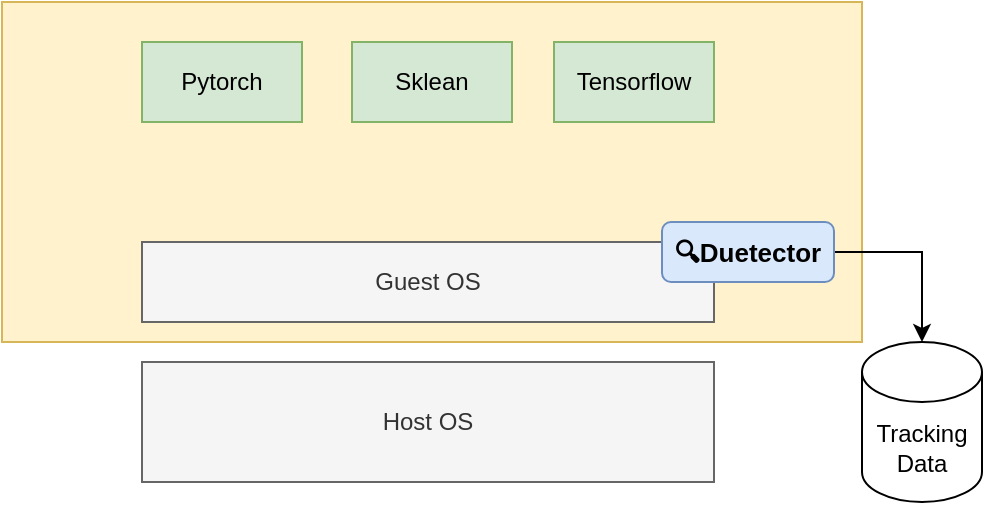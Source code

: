 <mxfile>
    <diagram id="TB0SgrbXqyBjK72jOouM" name="第 1 页">
        <mxGraphModel dx="546" dy="1296" grid="1" gridSize="10" guides="1" tooltips="1" connect="1" arrows="1" fold="1" page="1" pageScale="1" pageWidth="827" pageHeight="1169" math="0" shadow="0">
            <root>
                <mxCell id="0"/>
                <mxCell id="1" parent="0"/>
                <mxCell id="6" value="" style="rounded=0;whiteSpace=wrap;html=1;fillColor=#fff2cc;strokeColor=#d6b656;" vertex="1" parent="1">
                    <mxGeometry x="70" y="260" width="430" height="170" as="geometry"/>
                </mxCell>
                <mxCell id="2" value="Guest OS" style="rounded=0;whiteSpace=wrap;html=1;fillColor=#f5f5f5;fontColor=#333333;strokeColor=#666666;" parent="1" vertex="1">
                    <mxGeometry x="140" y="380" width="286" height="40" as="geometry"/>
                </mxCell>
                <mxCell id="3" value="Host OS" style="rounded=0;whiteSpace=wrap;html=1;fillColor=#f5f5f5;fontColor=#333333;strokeColor=#666666;" vertex="1" parent="1">
                    <mxGeometry x="140" y="440" width="286" height="60" as="geometry"/>
                </mxCell>
                <mxCell id="9" style="edgeStyle=none;html=1;exitX=1;exitY=0.5;exitDx=0;exitDy=0;entryX=0.5;entryY=0;entryDx=0;entryDy=0;entryPerimeter=0;strokeColor=default;rounded=0;" edge="1" parent="1" source="5" target="8">
                    <mxGeometry relative="1" as="geometry">
                        <Array as="points">
                            <mxPoint x="530" y="385"/>
                        </Array>
                    </mxGeometry>
                </mxCell>
                <mxCell id="5" value="🔍Duetector" style="rounded=1;whiteSpace=wrap;html=1;fillColor=#dae8fc;strokeColor=#6c8ebf;fontStyle=1;fontSize=13;" vertex="1" parent="1">
                    <mxGeometry x="400" y="370" width="86" height="30" as="geometry"/>
                </mxCell>
                <mxCell id="7" value="Pytorch" style="rounded=0;whiteSpace=wrap;html=1;fillColor=#d5e8d4;strokeColor=#82b366;" vertex="1" parent="1">
                    <mxGeometry x="140" y="280" width="80" height="40" as="geometry"/>
                </mxCell>
                <mxCell id="8" value="Tracking&lt;br&gt;Data" style="shape=cylinder3;whiteSpace=wrap;html=1;boundedLbl=1;backgroundOutline=1;size=15;" vertex="1" parent="1">
                    <mxGeometry x="500" y="430" width="60" height="80" as="geometry"/>
                </mxCell>
                <mxCell id="10" value="Sklean" style="rounded=0;whiteSpace=wrap;html=1;fillColor=#d5e8d4;strokeColor=#82b366;" vertex="1" parent="1">
                    <mxGeometry x="245" y="280" width="80" height="40" as="geometry"/>
                </mxCell>
                <mxCell id="11" value="Tensorflow" style="rounded=0;whiteSpace=wrap;html=1;fillColor=#d5e8d4;strokeColor=#82b366;" vertex="1" parent="1">
                    <mxGeometry x="346" y="280" width="80" height="40" as="geometry"/>
                </mxCell>
            </root>
        </mxGraphModel>
    </diagram>
</mxfile>
